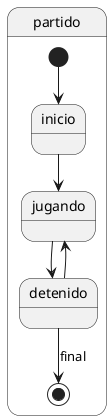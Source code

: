 @startuml


state partido {

State inicio

[*] --> inicio

inicio --> jugando
jugando --> detenido 
detenido --> jugando 

detenido --> [*] : final

}
